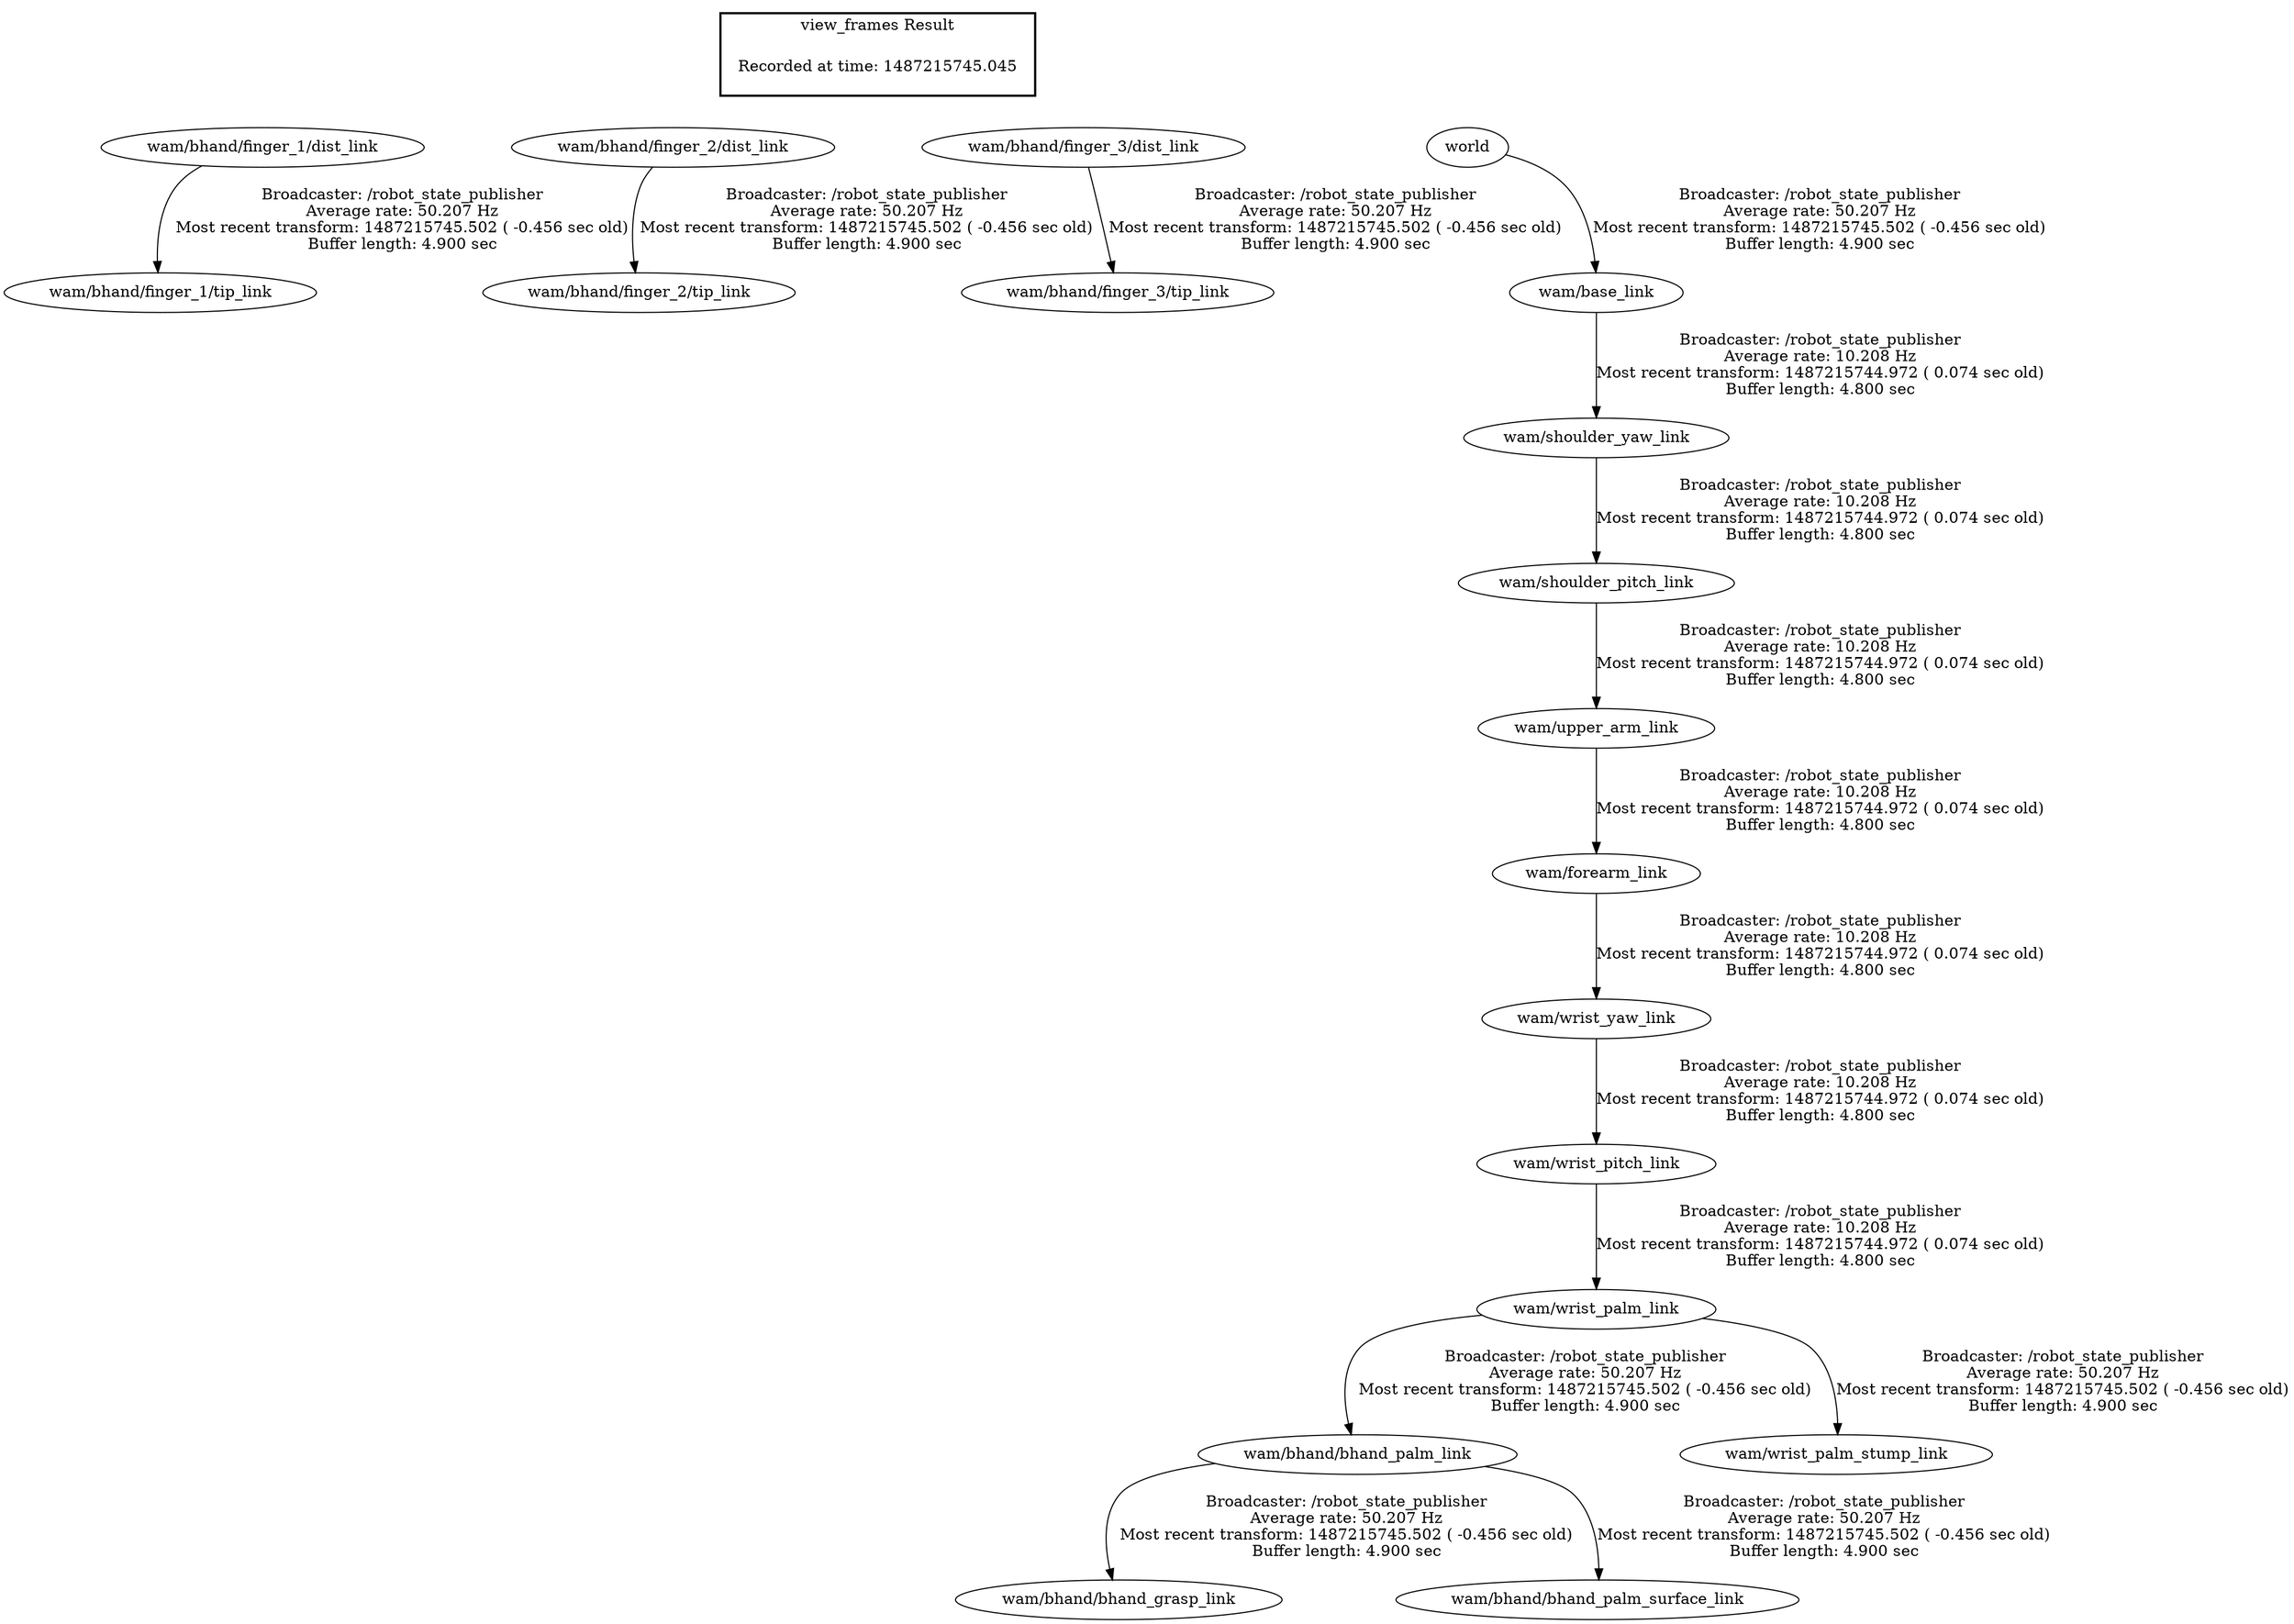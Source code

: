 digraph G {
"wam/wrist_palm_link" -> "wam/bhand/bhand_palm_link"[label="Broadcaster: /robot_state_publisher\nAverage rate: 50.207 Hz\nMost recent transform: 1487215745.502 ( -0.456 sec old)\nBuffer length: 4.900 sec\n"];
"wam/wrist_pitch_link" -> "wam/wrist_palm_link"[label="Broadcaster: /robot_state_publisher\nAverage rate: 10.208 Hz\nMost recent transform: 1487215744.972 ( 0.074 sec old)\nBuffer length: 4.800 sec\n"];
"wam/bhand/bhand_palm_link" -> "wam/bhand/bhand_grasp_link"[label="Broadcaster: /robot_state_publisher\nAverage rate: 50.207 Hz\nMost recent transform: 1487215745.502 ( -0.456 sec old)\nBuffer length: 4.900 sec\n"];
"wam/bhand/bhand_palm_link" -> "wam/bhand/bhand_palm_surface_link"[label="Broadcaster: /robot_state_publisher\nAverage rate: 50.207 Hz\nMost recent transform: 1487215745.502 ( -0.456 sec old)\nBuffer length: 4.900 sec\n"];
"wam/bhand/finger_1/dist_link" -> "wam/bhand/finger_1/tip_link"[label="Broadcaster: /robot_state_publisher\nAverage rate: 50.207 Hz\nMost recent transform: 1487215745.502 ( -0.456 sec old)\nBuffer length: 4.900 sec\n"];
"wam/bhand/finger_2/dist_link" -> "wam/bhand/finger_2/tip_link"[label="Broadcaster: /robot_state_publisher\nAverage rate: 50.207 Hz\nMost recent transform: 1487215745.502 ( -0.456 sec old)\nBuffer length: 4.900 sec\n"];
"wam/bhand/finger_3/dist_link" -> "wam/bhand/finger_3/tip_link"[label="Broadcaster: /robot_state_publisher\nAverage rate: 50.207 Hz\nMost recent transform: 1487215745.502 ( -0.456 sec old)\nBuffer length: 4.900 sec\n"];
"world" -> "wam/base_link"[label="Broadcaster: /robot_state_publisher\nAverage rate: 50.207 Hz\nMost recent transform: 1487215745.502 ( -0.456 sec old)\nBuffer length: 4.900 sec\n"];
"wam/wrist_palm_link" -> "wam/wrist_palm_stump_link"[label="Broadcaster: /robot_state_publisher\nAverage rate: 50.207 Hz\nMost recent transform: 1487215745.502 ( -0.456 sec old)\nBuffer length: 4.900 sec\n"];
"wam/base_link" -> "wam/shoulder_yaw_link"[label="Broadcaster: /robot_state_publisher\nAverage rate: 10.208 Hz\nMost recent transform: 1487215744.972 ( 0.074 sec old)\nBuffer length: 4.800 sec\n"];
"wam/upper_arm_link" -> "wam/forearm_link"[label="Broadcaster: /robot_state_publisher\nAverage rate: 10.208 Hz\nMost recent transform: 1487215744.972 ( 0.074 sec old)\nBuffer length: 4.800 sec\n"];
"wam/shoulder_pitch_link" -> "wam/upper_arm_link"[label="Broadcaster: /robot_state_publisher\nAverage rate: 10.208 Hz\nMost recent transform: 1487215744.972 ( 0.074 sec old)\nBuffer length: 4.800 sec\n"];
"wam/wrist_yaw_link" -> "wam/wrist_pitch_link"[label="Broadcaster: /robot_state_publisher\nAverage rate: 10.208 Hz\nMost recent transform: 1487215744.972 ( 0.074 sec old)\nBuffer length: 4.800 sec\n"];
"wam/shoulder_yaw_link" -> "wam/shoulder_pitch_link"[label="Broadcaster: /robot_state_publisher\nAverage rate: 10.208 Hz\nMost recent transform: 1487215744.972 ( 0.074 sec old)\nBuffer length: 4.800 sec\n"];
"wam/forearm_link" -> "wam/wrist_yaw_link"[label="Broadcaster: /robot_state_publisher\nAverage rate: 10.208 Hz\nMost recent transform: 1487215744.972 ( 0.074 sec old)\nBuffer length: 4.800 sec\n"];
edge [style=invis];
 subgraph cluster_legend { style=bold; color=black; label ="view_frames Result";
"Recorded at time: 1487215745.045"[ shape=plaintext ] ;
 }->"wam/bhand/finger_1/dist_link";
edge [style=invis];
 subgraph cluster_legend { style=bold; color=black; label ="view_frames Result";
"Recorded at time: 1487215745.045"[ shape=plaintext ] ;
 }->"wam/bhand/finger_2/dist_link";
edge [style=invis];
 subgraph cluster_legend { style=bold; color=black; label ="view_frames Result";
"Recorded at time: 1487215745.045"[ shape=plaintext ] ;
 }->"wam/bhand/finger_3/dist_link";
edge [style=invis];
 subgraph cluster_legend { style=bold; color=black; label ="view_frames Result";
"Recorded at time: 1487215745.045"[ shape=plaintext ] ;
 }->"world";
}